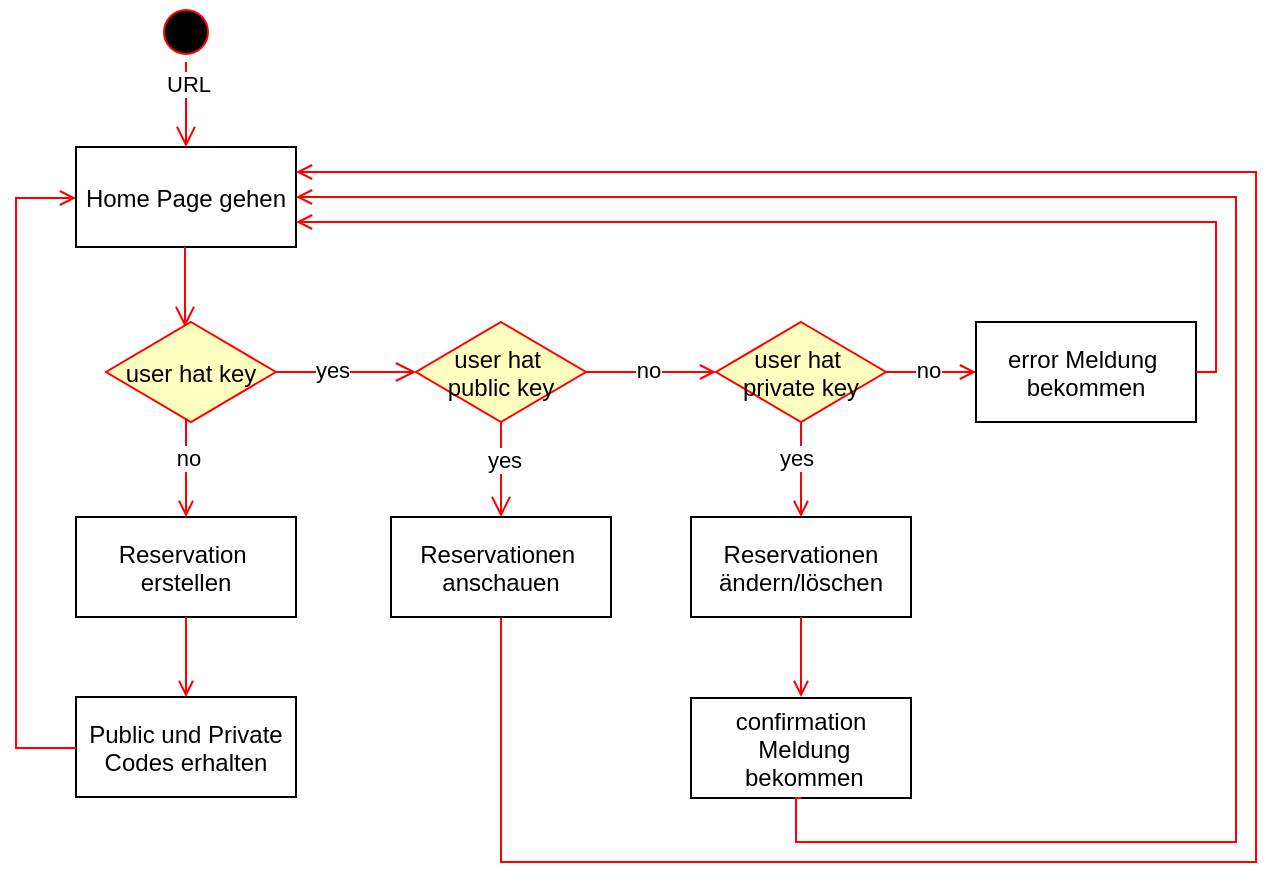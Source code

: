 <mxfile version="27.0.2">
  <diagram name="Page-1" id="e7e014a7-5840-1c2e-5031-d8a46d1fe8dd">
    <mxGraphModel dx="1185" dy="572" grid="1" gridSize="10" guides="1" tooltips="1" connect="1" arrows="1" fold="1" page="1" pageScale="1" pageWidth="1169" pageHeight="826" background="none" math="0" shadow="0">
      <root>
        <mxCell id="0" />
        <mxCell id="1" parent="0" />
        <mxCell id="5" value="" style="ellipse;shape=startState;fillColor=#000000;strokeColor=#ff0000;" parent="1" vertex="1">
          <mxGeometry x="240" y="40" width="30" height="30" as="geometry" />
        </mxCell>
        <mxCell id="6" value="" style="edgeStyle=elbowEdgeStyle;elbow=vertical;verticalAlign=bottom;endArrow=open;endSize=8;strokeColor=#FF0000;endFill=1;rounded=0;exitX=0.5;exitY=1;exitDx=0;exitDy=0;" parent="1" source="5" target="7" edge="1">
          <mxGeometry x="264.5" y="168" as="geometry">
            <mxPoint x="255" y="110" as="targetPoint" />
          </mxGeometry>
        </mxCell>
        <mxCell id="-gRYdN43aUKkROGnT8Kx-41" value="URL" style="edgeLabel;html=1;align=center;verticalAlign=middle;resizable=0;points=[];" parent="6" vertex="1" connectable="0">
          <mxGeometry relative="1" as="geometry">
            <mxPoint x="1" y="-11" as="offset" />
          </mxGeometry>
        </mxCell>
        <mxCell id="7" value="Home Page gehen" style="" parent="1" vertex="1">
          <mxGeometry x="200" y="112.5" width="110" height="50" as="geometry" />
        </mxCell>
        <mxCell id="8" value="Reservation &#xa;erstellen" style="" parent="1" vertex="1">
          <mxGeometry x="200" y="297.5" width="110" height="50" as="geometry" />
        </mxCell>
        <mxCell id="9" value="" style="endArrow=open;strokeColor=#FF0000;endFill=1;rounded=0" parent="1" target="8" edge="1">
          <mxGeometry relative="1" as="geometry">
            <mxPoint x="255" y="240" as="sourcePoint" />
          </mxGeometry>
        </mxCell>
        <mxCell id="-gRYdN43aUKkROGnT8Kx-42" value="no" style="edgeLabel;html=1;align=center;verticalAlign=middle;resizable=0;points=[];" parent="9" vertex="1" connectable="0">
          <mxGeometry x="-0.078" y="1" relative="1" as="geometry">
            <mxPoint y="1" as="offset" />
          </mxGeometry>
        </mxCell>
        <mxCell id="10" value="Public und Private&#xa;Codes erhalten" style="" parent="1" vertex="1">
          <mxGeometry x="200" y="387.5" width="110" height="50" as="geometry" />
        </mxCell>
        <mxCell id="11" value="" style="endArrow=open;strokeColor=#FF0000;endFill=1;rounded=0" parent="1" source="8" target="10" edge="1">
          <mxGeometry relative="1" as="geometry" />
        </mxCell>
        <mxCell id="22" value="" style="elbow=horizontal;align=left;verticalAlign=bottom;endArrow=open;endSize=8;strokeColor=#FF0000;endFill=1;rounded=0;" parent="1" edge="1">
          <mxGeometry x="-1" relative="1" as="geometry">
            <mxPoint x="254.5" y="202.5" as="targetPoint" />
            <mxPoint x="254.5" y="162.5" as="sourcePoint" />
          </mxGeometry>
        </mxCell>
        <mxCell id="-gRYdN43aUKkROGnT8Kx-43" value="user hat key" style="rhombus;fillColor=#ffffc0;strokeColor=#ff0000;" parent="1" vertex="1">
          <mxGeometry x="215" y="200" width="85" height="50" as="geometry" />
        </mxCell>
        <mxCell id="-gRYdN43aUKkROGnT8Kx-52" value="" style="elbow=horizontal;align=left;verticalAlign=bottom;endArrow=open;endSize=8;strokeColor=#FF0000;endFill=1;rounded=0;exitX=1;exitY=0.5;exitDx=0;exitDy=0;edgeStyle=orthogonalEdgeStyle;" parent="1" source="-gRYdN43aUKkROGnT8Kx-43" edge="1">
          <mxGeometry x="-1" relative="1" as="geometry">
            <mxPoint x="370" y="225" as="targetPoint" />
            <mxPoint x="380" y="277" as="sourcePoint" />
          </mxGeometry>
        </mxCell>
        <mxCell id="-gRYdN43aUKkROGnT8Kx-53" value="yes" style="edgeLabel;html=1;align=center;verticalAlign=middle;resizable=0;points=[];" parent="-gRYdN43aUKkROGnT8Kx-52" vertex="1" connectable="0">
          <mxGeometry x="-0.207" y="1" relative="1" as="geometry">
            <mxPoint as="offset" />
          </mxGeometry>
        </mxCell>
        <mxCell id="-gRYdN43aUKkROGnT8Kx-54" value="user hat &#xa;private key" style="rhombus;fillColor=#ffffc0;strokeColor=#ff0000;" parent="1" vertex="1">
          <mxGeometry x="520" y="200" width="85" height="50" as="geometry" />
        </mxCell>
        <mxCell id="-gRYdN43aUKkROGnT8Kx-56" value="" style="endArrow=open;strokeColor=#FF0000;endFill=1;rounded=0;exitX=0.5;exitY=1;exitDx=0;exitDy=0;entryX=0.5;entryY=0;entryDx=0;entryDy=0;edgeStyle=orthogonalEdgeStyle;" parent="1" source="-gRYdN43aUKkROGnT8Kx-54" target="-gRYdN43aUKkROGnT8Kx-66" edge="1">
          <mxGeometry relative="1" as="geometry">
            <mxPoint x="645" y="337.5" as="sourcePoint" />
            <mxPoint x="640" y="360" as="targetPoint" />
          </mxGeometry>
        </mxCell>
        <mxCell id="-gRYdN43aUKkROGnT8Kx-57" value="yes" style="edgeLabel;html=1;align=center;verticalAlign=middle;resizable=0;points=[];" parent="-gRYdN43aUKkROGnT8Kx-56" vertex="1" connectable="0">
          <mxGeometry x="-0.242" y="-3" relative="1" as="geometry">
            <mxPoint as="offset" />
          </mxGeometry>
        </mxCell>
        <mxCell id="-gRYdN43aUKkROGnT8Kx-59" value="" style="endArrow=open;strokeColor=#FF0000;endFill=1;rounded=0;exitX=1;exitY=0.5;exitDx=0;exitDy=0;" parent="1" source="-gRYdN43aUKkROGnT8Kx-77" edge="1">
          <mxGeometry relative="1" as="geometry">
            <mxPoint x="760.5" y="240" as="sourcePoint" />
            <mxPoint x="520" y="225" as="targetPoint" />
          </mxGeometry>
        </mxCell>
        <mxCell id="-gRYdN43aUKkROGnT8Kx-81" value="no" style="edgeLabel;html=1;align=center;verticalAlign=middle;resizable=0;points=[];" parent="-gRYdN43aUKkROGnT8Kx-59" vertex="1" connectable="0">
          <mxGeometry x="-0.061" y="1" relative="1" as="geometry">
            <mxPoint as="offset" />
          </mxGeometry>
        </mxCell>
        <mxCell id="-gRYdN43aUKkROGnT8Kx-66" value="Reservationen &#xa;ändern/löschen" style="" parent="1" vertex="1">
          <mxGeometry x="507.5" y="297.5" width="110" height="50" as="geometry" />
        </mxCell>
        <mxCell id="-gRYdN43aUKkROGnT8Kx-75" value="" style="endArrow=open;strokeColor=#FF0000;endFill=1;rounded=0;exitX=0.5;exitY=1;exitDx=0;exitDy=0;entryX=1;entryY=0.25;entryDx=0;entryDy=0;edgeStyle=orthogonalEdgeStyle;" parent="1" target="7" edge="1" source="-gRYdN43aUKkROGnT8Kx-80">
          <mxGeometry relative="1" as="geometry">
            <mxPoint x="412.5" y="335" as="sourcePoint" />
            <mxPoint x="470" y="100" as="targetPoint" />
            <Array as="points">
              <mxPoint x="413" y="470" />
              <mxPoint x="790" y="470" />
              <mxPoint x="790" y="125" />
            </Array>
          </mxGeometry>
        </mxCell>
        <mxCell id="-gRYdN43aUKkROGnT8Kx-77" value="user hat &#xa;public key" style="rhombus;fillColor=#ffffc0;strokeColor=#ff0000;" parent="1" vertex="1">
          <mxGeometry x="370" y="200" width="85" height="50" as="geometry" />
        </mxCell>
        <mxCell id="-gRYdN43aUKkROGnT8Kx-78" value="" style="elbow=horizontal;align=left;verticalAlign=bottom;endArrow=open;endSize=8;strokeColor=#FF0000;endFill=1;rounded=0;exitX=0.5;exitY=1;exitDx=0;exitDy=0;edgeStyle=orthogonalEdgeStyle;entryX=0.5;entryY=0;entryDx=0;entryDy=0;" parent="1" source="-gRYdN43aUKkROGnT8Kx-77" target="-gRYdN43aUKkROGnT8Kx-80" edge="1">
          <mxGeometry x="-1" relative="1" as="geometry">
            <mxPoint x="470" y="250" as="targetPoint" />
            <mxPoint x="310" y="235" as="sourcePoint" />
          </mxGeometry>
        </mxCell>
        <mxCell id="-gRYdN43aUKkROGnT8Kx-79" value="yes" style="edgeLabel;html=1;align=center;verticalAlign=middle;resizable=0;points=[];" parent="-gRYdN43aUKkROGnT8Kx-78" vertex="1" connectable="0">
          <mxGeometry x="-0.207" y="1" relative="1" as="geometry">
            <mxPoint as="offset" />
          </mxGeometry>
        </mxCell>
        <mxCell id="-gRYdN43aUKkROGnT8Kx-80" value="Reservationen &#xa;anschauen" style="" parent="1" vertex="1">
          <mxGeometry x="357.5" y="297.5" width="110" height="50" as="geometry" />
        </mxCell>
        <mxCell id="-gRYdN43aUKkROGnT8Kx-83" value="" style="endArrow=open;strokeColor=#FF0000;endFill=1;rounded=0;exitX=0.5;exitY=1;exitDx=0;exitDy=0;entryX=0.5;entryY=0;entryDx=0;entryDy=0;" parent="1" edge="1">
          <mxGeometry relative="1" as="geometry">
            <mxPoint x="562.5" y="347.5" as="sourcePoint" />
            <mxPoint x="562.5" y="387.5" as="targetPoint" />
          </mxGeometry>
        </mxCell>
        <mxCell id="-gRYdN43aUKkROGnT8Kx-84" value="" style="endArrow=open;strokeColor=#FF0000;endFill=1;rounded=0;exitX=1;exitY=0.5;exitDx=0;exitDy=0;entryX=0;entryY=0.5;entryDx=0;entryDy=0;" parent="1" edge="1" target="Hbd5AjHc5F6UtV09jxjO-23" source="-gRYdN43aUKkROGnT8Kx-54">
          <mxGeometry relative="1" as="geometry">
            <mxPoint x="605" y="224.5" as="sourcePoint" />
            <mxPoint x="670" y="224.5" as="targetPoint" />
          </mxGeometry>
        </mxCell>
        <mxCell id="-gRYdN43aUKkROGnT8Kx-85" value="no" style="edgeLabel;html=1;align=center;verticalAlign=middle;resizable=0;points=[];" parent="-gRYdN43aUKkROGnT8Kx-84" vertex="1" connectable="0">
          <mxGeometry x="-0.061" y="1" relative="1" as="geometry">
            <mxPoint as="offset" />
          </mxGeometry>
        </mxCell>
        <mxCell id="Hbd5AjHc5F6UtV09jxjO-23" value="error Meldung &#xa;bekommen" style="" vertex="1" parent="1">
          <mxGeometry x="650" y="200" width="110" height="50" as="geometry" />
        </mxCell>
        <mxCell id="Hbd5AjHc5F6UtV09jxjO-24" value="confirmation&#xa; Meldung&#xa; bekommen" style="" vertex="1" parent="1">
          <mxGeometry x="507.5" y="388" width="110" height="50" as="geometry" />
        </mxCell>
        <mxCell id="Hbd5AjHc5F6UtV09jxjO-25" value="" style="endArrow=open;strokeColor=#FF0000;endFill=1;rounded=0;exitX=0;exitY=0.5;exitDx=0;exitDy=0;entryX=0;entryY=0.5;entryDx=0;entryDy=0;edgeStyle=orthogonalEdgeStyle;" edge="1" parent="1">
          <mxGeometry relative="1" as="geometry">
            <mxPoint x="200" y="413" as="sourcePoint" />
            <mxPoint x="200" y="138" as="targetPoint" />
            <Array as="points">
              <mxPoint x="170" y="413" />
              <mxPoint x="170" y="138" />
            </Array>
          </mxGeometry>
        </mxCell>
        <mxCell id="Hbd5AjHc5F6UtV09jxjO-26" value="" style="endArrow=open;strokeColor=#FF0000;endFill=1;rounded=0;exitX=0.5;exitY=1;exitDx=0;exitDy=0;entryX=1;entryY=0.5;entryDx=0;entryDy=0;edgeStyle=orthogonalEdgeStyle;" edge="1" parent="1" source="Hbd5AjHc5F6UtV09jxjO-24" target="7">
          <mxGeometry relative="1" as="geometry">
            <mxPoint x="610" y="438" as="sourcePoint" />
            <mxPoint x="357.5" y="137.5" as="targetPoint" />
            <Array as="points">
              <mxPoint x="560" y="438" />
              <mxPoint x="560" y="460" />
              <mxPoint x="780" y="460" />
              <mxPoint x="780" y="138" />
            </Array>
          </mxGeometry>
        </mxCell>
        <mxCell id="Hbd5AjHc5F6UtV09jxjO-29" value="" style="endArrow=open;strokeColor=#FF0000;endFill=1;rounded=0;exitX=1;exitY=0.5;exitDx=0;exitDy=0;edgeStyle=orthogonalEdgeStyle;entryX=1;entryY=0.75;entryDx=0;entryDy=0;" edge="1" parent="1" source="Hbd5AjHc5F6UtV09jxjO-23" target="7">
          <mxGeometry relative="1" as="geometry">
            <mxPoint x="573" y="448" as="sourcePoint" />
            <mxPoint x="380" y="170" as="targetPoint" />
          </mxGeometry>
        </mxCell>
      </root>
    </mxGraphModel>
  </diagram>
</mxfile>
